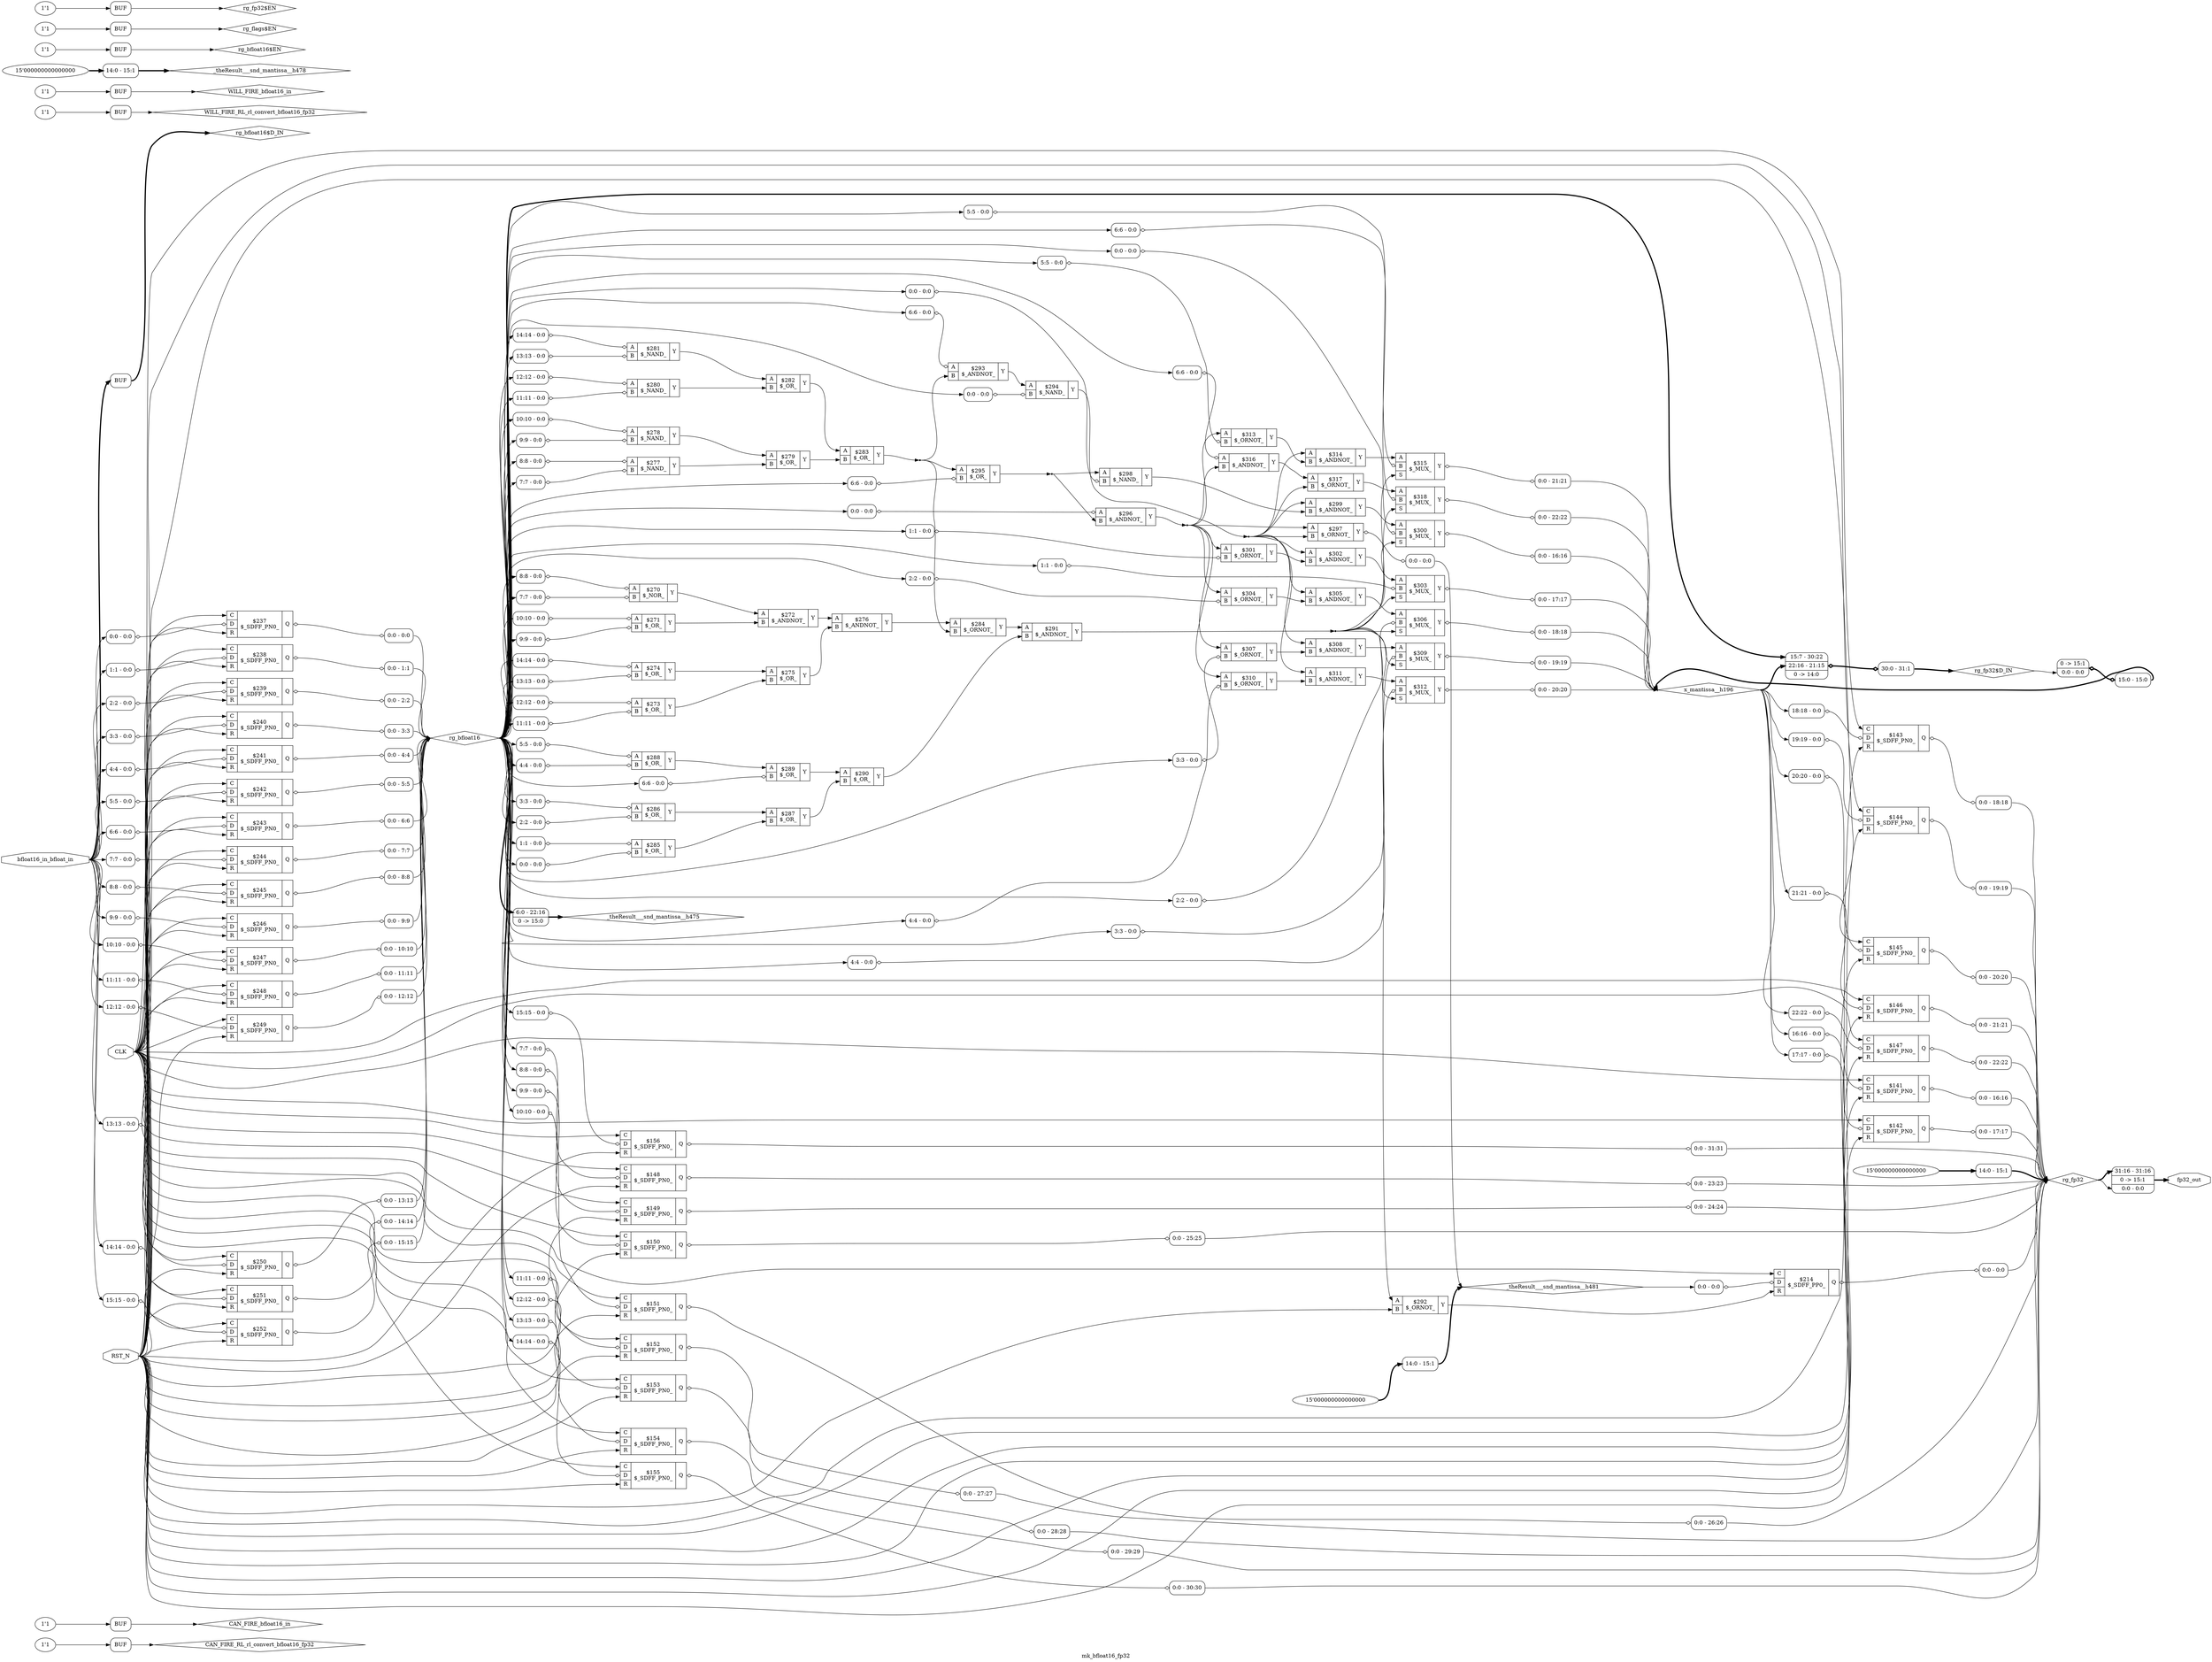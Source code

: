 digraph "mk_bfloat16_fp32" {
label="mk_bfloat16_fp32";
rankdir="LR";
remincross=true;
n42 [ shape=diamond, label="CAN_FIRE_RL_rl_convert_bfloat16_fp32", color="black", fontcolor="black" ];
n43 [ shape=diamond, label="CAN_FIRE_bfloat16_in", color="black", fontcolor="black" ];
n44 [ shape=octagon, label="CLK", color="black", fontcolor="black" ];
n45 [ shape=octagon, label="RST_N", color="black", fontcolor="black" ];
n46 [ shape=diamond, label="WILL_FIRE_RL_rl_convert_bfloat16_fp32", color="black", fontcolor="black" ];
n47 [ shape=diamond, label="WILL_FIRE_bfloat16_in", color="black", fontcolor="black" ];
n48 [ shape=diamond, label="_theResult___snd_mantissa__h475", color="black", fontcolor="black" ];
n49 [ shape=diamond, label="_theResult___snd_mantissa__h478", color="black", fontcolor="black" ];
n50 [ shape=diamond, label="_theResult___snd_mantissa__h481", color="black", fontcolor="black" ];
n51 [ shape=octagon, label="bfloat16_in_bfloat_in", color="black", fontcolor="black" ];
n52 [ shape=octagon, label="fp32_out", color="black", fontcolor="black" ];
n53 [ shape=diamond, label="rg_bfloat16", color="black", fontcolor="black" ];
n54 [ shape=diamond, label="rg_bfloat16$D_IN", color="black", fontcolor="black" ];
n55 [ shape=diamond, label="rg_bfloat16$EN", color="black", fontcolor="black" ];
n56 [ shape=diamond, label="rg_flags$EN", color="black", fontcolor="black" ];
n57 [ shape=diamond, label="rg_fp32", color="black", fontcolor="black" ];
n58 [ shape=diamond, label="rg_fp32$D_IN", color="black", fontcolor="black" ];
n59 [ shape=diamond, label="rg_fp32$EN", color="black", fontcolor="black" ];
n60 [ shape=diamond, label="x_mantissa__h196", color="black", fontcolor="black" ];
c64 [ shape=record, label="{{<p61> A|<p62> B}|$270\n$_NOR_|{<p63> Y}}",  ];
x0 [ shape=record, style=rounded, label="<s0> 8:8 - 0:0 ", color="black", fontcolor="black" ];
x0:e -> c64:p61:w [arrowhead=odiamond, arrowtail=odiamond, dir=both, color="black", fontcolor="black", label=""];
x1 [ shape=record, style=rounded, label="<s0> 7:7 - 0:0 ", color="black", fontcolor="black" ];
x1:e -> c64:p62:w [arrowhead=odiamond, arrowtail=odiamond, dir=both, color="black", fontcolor="black", label=""];
c65 [ shape=record, label="{{<p61> A|<p62> B}|$271\n$_OR_|{<p63> Y}}",  ];
x2 [ shape=record, style=rounded, label="<s0> 10:10 - 0:0 ", color="black", fontcolor="black" ];
x2:e -> c65:p61:w [arrowhead=odiamond, arrowtail=odiamond, dir=both, color="black", fontcolor="black", label=""];
x3 [ shape=record, style=rounded, label="<s0> 9:9 - 0:0 ", color="black", fontcolor="black" ];
x3:e -> c65:p62:w [arrowhead=odiamond, arrowtail=odiamond, dir=both, color="black", fontcolor="black", label=""];
c66 [ shape=record, label="{{<p61> A|<p62> B}|$272\n$_ANDNOT_|{<p63> Y}}",  ];
c67 [ shape=record, label="{{<p61> A|<p62> B}|$273\n$_OR_|{<p63> Y}}",  ];
x4 [ shape=record, style=rounded, label="<s0> 12:12 - 0:0 ", color="black", fontcolor="black" ];
x4:e -> c67:p61:w [arrowhead=odiamond, arrowtail=odiamond, dir=both, color="black", fontcolor="black", label=""];
x5 [ shape=record, style=rounded, label="<s0> 11:11 - 0:0 ", color="black", fontcolor="black" ];
x5:e -> c67:p62:w [arrowhead=odiamond, arrowtail=odiamond, dir=both, color="black", fontcolor="black", label=""];
c68 [ shape=record, label="{{<p61> A|<p62> B}|$274\n$_OR_|{<p63> Y}}",  ];
x6 [ shape=record, style=rounded, label="<s0> 14:14 - 0:0 ", color="black", fontcolor="black" ];
x6:e -> c68:p61:w [arrowhead=odiamond, arrowtail=odiamond, dir=both, color="black", fontcolor="black", label=""];
x7 [ shape=record, style=rounded, label="<s0> 13:13 - 0:0 ", color="black", fontcolor="black" ];
x7:e -> c68:p62:w [arrowhead=odiamond, arrowtail=odiamond, dir=both, color="black", fontcolor="black", label=""];
c69 [ shape=record, label="{{<p61> A|<p62> B}|$275\n$_OR_|{<p63> Y}}",  ];
c70 [ shape=record, label="{{<p61> A|<p62> B}|$276\n$_ANDNOT_|{<p63> Y}}",  ];
c71 [ shape=record, label="{{<p61> A|<p62> B}|$277\n$_NAND_|{<p63> Y}}",  ];
x8 [ shape=record, style=rounded, label="<s0> 8:8 - 0:0 ", color="black", fontcolor="black" ];
x8:e -> c71:p61:w [arrowhead=odiamond, arrowtail=odiamond, dir=both, color="black", fontcolor="black", label=""];
x9 [ shape=record, style=rounded, label="<s0> 7:7 - 0:0 ", color="black", fontcolor="black" ];
x9:e -> c71:p62:w [arrowhead=odiamond, arrowtail=odiamond, dir=both, color="black", fontcolor="black", label=""];
c72 [ shape=record, label="{{<p61> A|<p62> B}|$278\n$_NAND_|{<p63> Y}}",  ];
x10 [ shape=record, style=rounded, label="<s0> 10:10 - 0:0 ", color="black", fontcolor="black" ];
x10:e -> c72:p61:w [arrowhead=odiamond, arrowtail=odiamond, dir=both, color="black", fontcolor="black", label=""];
x11 [ shape=record, style=rounded, label="<s0> 9:9 - 0:0 ", color="black", fontcolor="black" ];
x11:e -> c72:p62:w [arrowhead=odiamond, arrowtail=odiamond, dir=both, color="black", fontcolor="black", label=""];
c73 [ shape=record, label="{{<p61> A|<p62> B}|$279\n$_OR_|{<p63> Y}}",  ];
c74 [ shape=record, label="{{<p61> A|<p62> B}|$280\n$_NAND_|{<p63> Y}}",  ];
x12 [ shape=record, style=rounded, label="<s0> 12:12 - 0:0 ", color="black", fontcolor="black" ];
x12:e -> c74:p61:w [arrowhead=odiamond, arrowtail=odiamond, dir=both, color="black", fontcolor="black", label=""];
x13 [ shape=record, style=rounded, label="<s0> 11:11 - 0:0 ", color="black", fontcolor="black" ];
x13:e -> c74:p62:w [arrowhead=odiamond, arrowtail=odiamond, dir=both, color="black", fontcolor="black", label=""];
c75 [ shape=record, label="{{<p61> A|<p62> B}|$281\n$_NAND_|{<p63> Y}}",  ];
x14 [ shape=record, style=rounded, label="<s0> 14:14 - 0:0 ", color="black", fontcolor="black" ];
x14:e -> c75:p61:w [arrowhead=odiamond, arrowtail=odiamond, dir=both, color="black", fontcolor="black", label=""];
x15 [ shape=record, style=rounded, label="<s0> 13:13 - 0:0 ", color="black", fontcolor="black" ];
x15:e -> c75:p62:w [arrowhead=odiamond, arrowtail=odiamond, dir=both, color="black", fontcolor="black", label=""];
c76 [ shape=record, label="{{<p61> A|<p62> B}|$282\n$_OR_|{<p63> Y}}",  ];
c77 [ shape=record, label="{{<p61> A|<p62> B}|$283\n$_OR_|{<p63> Y}}",  ];
c78 [ shape=record, label="{{<p61> A|<p62> B}|$284\n$_ORNOT_|{<p63> Y}}",  ];
c79 [ shape=record, label="{{<p61> A|<p62> B}|$285\n$_OR_|{<p63> Y}}",  ];
x16 [ shape=record, style=rounded, label="<s0> 1:1 - 0:0 ", color="black", fontcolor="black" ];
x16:e -> c79:p61:w [arrowhead=odiamond, arrowtail=odiamond, dir=both, color="black", fontcolor="black", label=""];
x17 [ shape=record, style=rounded, label="<s0> 0:0 - 0:0 ", color="black", fontcolor="black" ];
x17:e -> c79:p62:w [arrowhead=odiamond, arrowtail=odiamond, dir=both, color="black", fontcolor="black", label=""];
c80 [ shape=record, label="{{<p61> A|<p62> B}|$286\n$_OR_|{<p63> Y}}",  ];
x18 [ shape=record, style=rounded, label="<s0> 3:3 - 0:0 ", color="black", fontcolor="black" ];
x18:e -> c80:p61:w [arrowhead=odiamond, arrowtail=odiamond, dir=both, color="black", fontcolor="black", label=""];
x19 [ shape=record, style=rounded, label="<s0> 2:2 - 0:0 ", color="black", fontcolor="black" ];
x19:e -> c80:p62:w [arrowhead=odiamond, arrowtail=odiamond, dir=both, color="black", fontcolor="black", label=""];
c81 [ shape=record, label="{{<p61> A|<p62> B}|$287\n$_OR_|{<p63> Y}}",  ];
c82 [ shape=record, label="{{<p61> A|<p62> B}|$288\n$_OR_|{<p63> Y}}",  ];
x20 [ shape=record, style=rounded, label="<s0> 5:5 - 0:0 ", color="black", fontcolor="black" ];
x20:e -> c82:p61:w [arrowhead=odiamond, arrowtail=odiamond, dir=both, color="black", fontcolor="black", label=""];
x21 [ shape=record, style=rounded, label="<s0> 4:4 - 0:0 ", color="black", fontcolor="black" ];
x21:e -> c82:p62:w [arrowhead=odiamond, arrowtail=odiamond, dir=both, color="black", fontcolor="black", label=""];
c83 [ shape=record, label="{{<p61> A|<p62> B}|$289\n$_OR_|{<p63> Y}}",  ];
x22 [ shape=record, style=rounded, label="<s0> 6:6 - 0:0 ", color="black", fontcolor="black" ];
x22:e -> c83:p62:w [arrowhead=odiamond, arrowtail=odiamond, dir=both, color="black", fontcolor="black", label=""];
c84 [ shape=record, label="{{<p61> A|<p62> B}|$290\n$_OR_|{<p63> Y}}",  ];
c85 [ shape=record, label="{{<p61> A|<p62> B}|$291\n$_ANDNOT_|{<p63> Y}}",  ];
c86 [ shape=record, label="{{<p61> A|<p62> B}|$292\n$_ORNOT_|{<p63> Y}}",  ];
c87 [ shape=record, label="{{<p61> A|<p62> B}|$293\n$_ANDNOT_|{<p63> Y}}",  ];
x23 [ shape=record, style=rounded, label="<s0> 6:6 - 0:0 ", color="black", fontcolor="black" ];
x23:e -> c87:p61:w [arrowhead=odiamond, arrowtail=odiamond, dir=both, color="black", fontcolor="black", label=""];
c88 [ shape=record, label="{{<p61> A|<p62> B}|$294\n$_NAND_|{<p63> Y}}",  ];
x24 [ shape=record, style=rounded, label="<s0> 0:0 - 0:0 ", color="black", fontcolor="black" ];
x24:e -> c88:p62:w [arrowhead=odiamond, arrowtail=odiamond, dir=both, color="black", fontcolor="black", label=""];
c89 [ shape=record, label="{{<p61> A|<p62> B}|$295\n$_OR_|{<p63> Y}}",  ];
x25 [ shape=record, style=rounded, label="<s0> 6:6 - 0:0 ", color="black", fontcolor="black" ];
x25:e -> c89:p62:w [arrowhead=odiamond, arrowtail=odiamond, dir=both, color="black", fontcolor="black", label=""];
c90 [ shape=record, label="{{<p61> A|<p62> B}|$296\n$_ANDNOT_|{<p63> Y}}",  ];
x26 [ shape=record, style=rounded, label="<s0> 0:0 - 0:0 ", color="black", fontcolor="black" ];
x26:e -> c90:p61:w [arrowhead=odiamond, arrowtail=odiamond, dir=both, color="black", fontcolor="black", label=""];
c91 [ shape=record, label="{{<p61> A|<p62> B}|$297\n$_ORNOT_|{<p63> Y}}",  ];
x27 [ shape=record, style=rounded, label="<s0> 0:0 - 0:0 ", color="black", fontcolor="black" ];
c91:p63:e -> x27:w [arrowhead=odiamond, arrowtail=odiamond, dir=both, color="black", fontcolor="black", label=""];
c92 [ shape=record, label="{{<p61> A|<p62> B}|$298\n$_NAND_|{<p63> Y}}",  ];
x28 [ shape=record, style=rounded, label="<s0> 0:0 - 0:0 ", color="black", fontcolor="black" ];
x28:e -> c92:p62:w [arrowhead=odiamond, arrowtail=odiamond, dir=both, color="black", fontcolor="black", label=""];
c93 [ shape=record, label="{{<p61> A|<p62> B}|$299\n$_ANDNOT_|{<p63> Y}}",  ];
c95 [ shape=record, label="{{<p61> A|<p62> B|<p94> S}|$300\n$_MUX_|{<p63> Y}}",  ];
x29 [ shape=record, style=rounded, label="<s0> 0:0 - 0:0 ", color="black", fontcolor="black" ];
x29:e -> c95:p62:w [arrowhead=odiamond, arrowtail=odiamond, dir=both, color="black", fontcolor="black", label=""];
x30 [ shape=record, style=rounded, label="<s0> 0:0 - 16:16 ", color="black", fontcolor="black" ];
c95:p63:e -> x30:w [arrowhead=odiamond, arrowtail=odiamond, dir=both, color="black", fontcolor="black", label=""];
c96 [ shape=record, label="{{<p61> A|<p62> B}|$301\n$_ORNOT_|{<p63> Y}}",  ];
x31 [ shape=record, style=rounded, label="<s0> 1:1 - 0:0 ", color="black", fontcolor="black" ];
x31:e -> c96:p62:w [arrowhead=odiamond, arrowtail=odiamond, dir=both, color="black", fontcolor="black", label=""];
c97 [ shape=record, label="{{<p61> A|<p62> B}|$302\n$_ANDNOT_|{<p63> Y}}",  ];
c98 [ shape=record, label="{{<p61> A|<p62> B|<p94> S}|$303\n$_MUX_|{<p63> Y}}",  ];
x32 [ shape=record, style=rounded, label="<s0> 1:1 - 0:0 ", color="black", fontcolor="black" ];
x32:e -> c98:p62:w [arrowhead=odiamond, arrowtail=odiamond, dir=both, color="black", fontcolor="black", label=""];
x33 [ shape=record, style=rounded, label="<s0> 0:0 - 17:17 ", color="black", fontcolor="black" ];
c98:p63:e -> x33:w [arrowhead=odiamond, arrowtail=odiamond, dir=both, color="black", fontcolor="black", label=""];
c99 [ shape=record, label="{{<p61> A|<p62> B}|$304\n$_ORNOT_|{<p63> Y}}",  ];
x34 [ shape=record, style=rounded, label="<s0> 2:2 - 0:0 ", color="black", fontcolor="black" ];
x34:e -> c99:p62:w [arrowhead=odiamond, arrowtail=odiamond, dir=both, color="black", fontcolor="black", label=""];
c100 [ shape=record, label="{{<p61> A|<p62> B}|$305\n$_ANDNOT_|{<p63> Y}}",  ];
c101 [ shape=record, label="{{<p61> A|<p62> B|<p94> S}|$306\n$_MUX_|{<p63> Y}}",  ];
x35 [ shape=record, style=rounded, label="<s0> 2:2 - 0:0 ", color="black", fontcolor="black" ];
x35:e -> c101:p62:w [arrowhead=odiamond, arrowtail=odiamond, dir=both, color="black", fontcolor="black", label=""];
x36 [ shape=record, style=rounded, label="<s0> 0:0 - 18:18 ", color="black", fontcolor="black" ];
c101:p63:e -> x36:w [arrowhead=odiamond, arrowtail=odiamond, dir=both, color="black", fontcolor="black", label=""];
c102 [ shape=record, label="{{<p61> A|<p62> B}|$307\n$_ORNOT_|{<p63> Y}}",  ];
x37 [ shape=record, style=rounded, label="<s0> 3:3 - 0:0 ", color="black", fontcolor="black" ];
x37:e -> c102:p62:w [arrowhead=odiamond, arrowtail=odiamond, dir=both, color="black", fontcolor="black", label=""];
c103 [ shape=record, label="{{<p61> A|<p62> B}|$308\n$_ANDNOT_|{<p63> Y}}",  ];
c104 [ shape=record, label="{{<p61> A|<p62> B|<p94> S}|$309\n$_MUX_|{<p63> Y}}",  ];
x38 [ shape=record, style=rounded, label="<s0> 3:3 - 0:0 ", color="black", fontcolor="black" ];
x38:e -> c104:p62:w [arrowhead=odiamond, arrowtail=odiamond, dir=both, color="black", fontcolor="black", label=""];
x39 [ shape=record, style=rounded, label="<s0> 0:0 - 19:19 ", color="black", fontcolor="black" ];
c104:p63:e -> x39:w [arrowhead=odiamond, arrowtail=odiamond, dir=both, color="black", fontcolor="black", label=""];
c105 [ shape=record, label="{{<p61> A|<p62> B}|$310\n$_ORNOT_|{<p63> Y}}",  ];
x40 [ shape=record, style=rounded, label="<s0> 4:4 - 0:0 ", color="black", fontcolor="black" ];
x40:e -> c105:p62:w [arrowhead=odiamond, arrowtail=odiamond, dir=both, color="black", fontcolor="black", label=""];
c106 [ shape=record, label="{{<p61> A|<p62> B}|$311\n$_ANDNOT_|{<p63> Y}}",  ];
c107 [ shape=record, label="{{<p61> A|<p62> B|<p94> S}|$312\n$_MUX_|{<p63> Y}}",  ];
x41 [ shape=record, style=rounded, label="<s0> 4:4 - 0:0 ", color="black", fontcolor="black" ];
x41:e -> c107:p62:w [arrowhead=odiamond, arrowtail=odiamond, dir=both, color="black", fontcolor="black", label=""];
x42 [ shape=record, style=rounded, label="<s0> 0:0 - 20:20 ", color="black", fontcolor="black" ];
c107:p63:e -> x42:w [arrowhead=odiamond, arrowtail=odiamond, dir=both, color="black", fontcolor="black", label=""];
c108 [ shape=record, label="{{<p61> A|<p62> B}|$313\n$_ORNOT_|{<p63> Y}}",  ];
x43 [ shape=record, style=rounded, label="<s0> 5:5 - 0:0 ", color="black", fontcolor="black" ];
x43:e -> c108:p62:w [arrowhead=odiamond, arrowtail=odiamond, dir=both, color="black", fontcolor="black", label=""];
c109 [ shape=record, label="{{<p61> A|<p62> B}|$314\n$_ANDNOT_|{<p63> Y}}",  ];
c110 [ shape=record, label="{{<p61> A|<p62> B|<p94> S}|$315\n$_MUX_|{<p63> Y}}",  ];
x44 [ shape=record, style=rounded, label="<s0> 5:5 - 0:0 ", color="black", fontcolor="black" ];
x44:e -> c110:p62:w [arrowhead=odiamond, arrowtail=odiamond, dir=both, color="black", fontcolor="black", label=""];
x45 [ shape=record, style=rounded, label="<s0> 0:0 - 21:21 ", color="black", fontcolor="black" ];
c110:p63:e -> x45:w [arrowhead=odiamond, arrowtail=odiamond, dir=both, color="black", fontcolor="black", label=""];
c111 [ shape=record, label="{{<p61> A|<p62> B}|$316\n$_ANDNOT_|{<p63> Y}}",  ];
x46 [ shape=record, style=rounded, label="<s0> 6:6 - 0:0 ", color="black", fontcolor="black" ];
x46:e -> c111:p61:w [arrowhead=odiamond, arrowtail=odiamond, dir=both, color="black", fontcolor="black", label=""];
c112 [ shape=record, label="{{<p61> A|<p62> B}|$317\n$_ORNOT_|{<p63> Y}}",  ];
c113 [ shape=record, label="{{<p61> A|<p62> B|<p94> S}|$318\n$_MUX_|{<p63> Y}}",  ];
x47 [ shape=record, style=rounded, label="<s0> 6:6 - 0:0 ", color="black", fontcolor="black" ];
x47:e -> c113:p62:w [arrowhead=odiamond, arrowtail=odiamond, dir=both, color="black", fontcolor="black", label=""];
x48 [ shape=record, style=rounded, label="<s0> 0:0 - 22:22 ", color="black", fontcolor="black" ];
c113:p63:e -> x48:w [arrowhead=odiamond, arrowtail=odiamond, dir=both, color="black", fontcolor="black", label=""];
c118 [ shape=record, label="{{<p114> C|<p115> D|<p116> R}|$141\n$_SDFF_PN0_|{<p117> Q}}",  ];
x49 [ shape=record, style=rounded, label="<s0> 16:16 - 0:0 ", color="black", fontcolor="black" ];
x49:e -> c118:p115:w [arrowhead=odiamond, arrowtail=odiamond, dir=both, color="black", fontcolor="black", label=""];
x50 [ shape=record, style=rounded, label="<s0> 0:0 - 16:16 ", color="black", fontcolor="black" ];
c118:p117:e -> x50:w [arrowhead=odiamond, arrowtail=odiamond, dir=both, color="black", fontcolor="black", label=""];
c119 [ shape=record, label="{{<p114> C|<p115> D|<p116> R}|$142\n$_SDFF_PN0_|{<p117> Q}}",  ];
x51 [ shape=record, style=rounded, label="<s0> 17:17 - 0:0 ", color="black", fontcolor="black" ];
x51:e -> c119:p115:w [arrowhead=odiamond, arrowtail=odiamond, dir=both, color="black", fontcolor="black", label=""];
x52 [ shape=record, style=rounded, label="<s0> 0:0 - 17:17 ", color="black", fontcolor="black" ];
c119:p117:e -> x52:w [arrowhead=odiamond, arrowtail=odiamond, dir=both, color="black", fontcolor="black", label=""];
c120 [ shape=record, label="{{<p114> C|<p115> D|<p116> R}|$143\n$_SDFF_PN0_|{<p117> Q}}",  ];
x53 [ shape=record, style=rounded, label="<s0> 18:18 - 0:0 ", color="black", fontcolor="black" ];
x53:e -> c120:p115:w [arrowhead=odiamond, arrowtail=odiamond, dir=both, color="black", fontcolor="black", label=""];
x54 [ shape=record, style=rounded, label="<s0> 0:0 - 18:18 ", color="black", fontcolor="black" ];
c120:p117:e -> x54:w [arrowhead=odiamond, arrowtail=odiamond, dir=both, color="black", fontcolor="black", label=""];
c121 [ shape=record, label="{{<p114> C|<p115> D|<p116> R}|$144\n$_SDFF_PN0_|{<p117> Q}}",  ];
x55 [ shape=record, style=rounded, label="<s0> 19:19 - 0:0 ", color="black", fontcolor="black" ];
x55:e -> c121:p115:w [arrowhead=odiamond, arrowtail=odiamond, dir=both, color="black", fontcolor="black", label=""];
x56 [ shape=record, style=rounded, label="<s0> 0:0 - 19:19 ", color="black", fontcolor="black" ];
c121:p117:e -> x56:w [arrowhead=odiamond, arrowtail=odiamond, dir=both, color="black", fontcolor="black", label=""];
c122 [ shape=record, label="{{<p114> C|<p115> D|<p116> R}|$145\n$_SDFF_PN0_|{<p117> Q}}",  ];
x57 [ shape=record, style=rounded, label="<s0> 20:20 - 0:0 ", color="black", fontcolor="black" ];
x57:e -> c122:p115:w [arrowhead=odiamond, arrowtail=odiamond, dir=both, color="black", fontcolor="black", label=""];
x58 [ shape=record, style=rounded, label="<s0> 0:0 - 20:20 ", color="black", fontcolor="black" ];
c122:p117:e -> x58:w [arrowhead=odiamond, arrowtail=odiamond, dir=both, color="black", fontcolor="black", label=""];
c123 [ shape=record, label="{{<p114> C|<p115> D|<p116> R}|$146\n$_SDFF_PN0_|{<p117> Q}}",  ];
x59 [ shape=record, style=rounded, label="<s0> 21:21 - 0:0 ", color="black", fontcolor="black" ];
x59:e -> c123:p115:w [arrowhead=odiamond, arrowtail=odiamond, dir=both, color="black", fontcolor="black", label=""];
x60 [ shape=record, style=rounded, label="<s0> 0:0 - 21:21 ", color="black", fontcolor="black" ];
c123:p117:e -> x60:w [arrowhead=odiamond, arrowtail=odiamond, dir=both, color="black", fontcolor="black", label=""];
c124 [ shape=record, label="{{<p114> C|<p115> D|<p116> R}|$147\n$_SDFF_PN0_|{<p117> Q}}",  ];
x61 [ shape=record, style=rounded, label="<s0> 22:22 - 0:0 ", color="black", fontcolor="black" ];
x61:e -> c124:p115:w [arrowhead=odiamond, arrowtail=odiamond, dir=both, color="black", fontcolor="black", label=""];
x62 [ shape=record, style=rounded, label="<s0> 0:0 - 22:22 ", color="black", fontcolor="black" ];
c124:p117:e -> x62:w [arrowhead=odiamond, arrowtail=odiamond, dir=both, color="black", fontcolor="black", label=""];
c125 [ shape=record, label="{{<p114> C|<p115> D|<p116> R}|$148\n$_SDFF_PN0_|{<p117> Q}}",  ];
x63 [ shape=record, style=rounded, label="<s0> 7:7 - 0:0 ", color="black", fontcolor="black" ];
x63:e -> c125:p115:w [arrowhead=odiamond, arrowtail=odiamond, dir=both, color="black", fontcolor="black", label=""];
x64 [ shape=record, style=rounded, label="<s0> 0:0 - 23:23 ", color="black", fontcolor="black" ];
c125:p117:e -> x64:w [arrowhead=odiamond, arrowtail=odiamond, dir=both, color="black", fontcolor="black", label=""];
c126 [ shape=record, label="{{<p114> C|<p115> D|<p116> R}|$149\n$_SDFF_PN0_|{<p117> Q}}",  ];
x65 [ shape=record, style=rounded, label="<s0> 8:8 - 0:0 ", color="black", fontcolor="black" ];
x65:e -> c126:p115:w [arrowhead=odiamond, arrowtail=odiamond, dir=both, color="black", fontcolor="black", label=""];
x66 [ shape=record, style=rounded, label="<s0> 0:0 - 24:24 ", color="black", fontcolor="black" ];
c126:p117:e -> x66:w [arrowhead=odiamond, arrowtail=odiamond, dir=both, color="black", fontcolor="black", label=""];
c127 [ shape=record, label="{{<p114> C|<p115> D|<p116> R}|$150\n$_SDFF_PN0_|{<p117> Q}}",  ];
x67 [ shape=record, style=rounded, label="<s0> 9:9 - 0:0 ", color="black", fontcolor="black" ];
x67:e -> c127:p115:w [arrowhead=odiamond, arrowtail=odiamond, dir=both, color="black", fontcolor="black", label=""];
x68 [ shape=record, style=rounded, label="<s0> 0:0 - 25:25 ", color="black", fontcolor="black" ];
c127:p117:e -> x68:w [arrowhead=odiamond, arrowtail=odiamond, dir=both, color="black", fontcolor="black", label=""];
c128 [ shape=record, label="{{<p114> C|<p115> D|<p116> R}|$151\n$_SDFF_PN0_|{<p117> Q}}",  ];
x69 [ shape=record, style=rounded, label="<s0> 10:10 - 0:0 ", color="black", fontcolor="black" ];
x69:e -> c128:p115:w [arrowhead=odiamond, arrowtail=odiamond, dir=both, color="black", fontcolor="black", label=""];
x70 [ shape=record, style=rounded, label="<s0> 0:0 - 26:26 ", color="black", fontcolor="black" ];
c128:p117:e -> x70:w [arrowhead=odiamond, arrowtail=odiamond, dir=both, color="black", fontcolor="black", label=""];
c129 [ shape=record, label="{{<p114> C|<p115> D|<p116> R}|$152\n$_SDFF_PN0_|{<p117> Q}}",  ];
x71 [ shape=record, style=rounded, label="<s0> 11:11 - 0:0 ", color="black", fontcolor="black" ];
x71:e -> c129:p115:w [arrowhead=odiamond, arrowtail=odiamond, dir=both, color="black", fontcolor="black", label=""];
x72 [ shape=record, style=rounded, label="<s0> 0:0 - 27:27 ", color="black", fontcolor="black" ];
c129:p117:e -> x72:w [arrowhead=odiamond, arrowtail=odiamond, dir=both, color="black", fontcolor="black", label=""];
c130 [ shape=record, label="{{<p114> C|<p115> D|<p116> R}|$153\n$_SDFF_PN0_|{<p117> Q}}",  ];
x73 [ shape=record, style=rounded, label="<s0> 12:12 - 0:0 ", color="black", fontcolor="black" ];
x73:e -> c130:p115:w [arrowhead=odiamond, arrowtail=odiamond, dir=both, color="black", fontcolor="black", label=""];
x74 [ shape=record, style=rounded, label="<s0> 0:0 - 28:28 ", color="black", fontcolor="black" ];
c130:p117:e -> x74:w [arrowhead=odiamond, arrowtail=odiamond, dir=both, color="black", fontcolor="black", label=""];
c131 [ shape=record, label="{{<p114> C|<p115> D|<p116> R}|$154\n$_SDFF_PN0_|{<p117> Q}}",  ];
x75 [ shape=record, style=rounded, label="<s0> 13:13 - 0:0 ", color="black", fontcolor="black" ];
x75:e -> c131:p115:w [arrowhead=odiamond, arrowtail=odiamond, dir=both, color="black", fontcolor="black", label=""];
x76 [ shape=record, style=rounded, label="<s0> 0:0 - 29:29 ", color="black", fontcolor="black" ];
c131:p117:e -> x76:w [arrowhead=odiamond, arrowtail=odiamond, dir=both, color="black", fontcolor="black", label=""];
c132 [ shape=record, label="{{<p114> C|<p115> D|<p116> R}|$155\n$_SDFF_PN0_|{<p117> Q}}",  ];
x77 [ shape=record, style=rounded, label="<s0> 14:14 - 0:0 ", color="black", fontcolor="black" ];
x77:e -> c132:p115:w [arrowhead=odiamond, arrowtail=odiamond, dir=both, color="black", fontcolor="black", label=""];
x78 [ shape=record, style=rounded, label="<s0> 0:0 - 30:30 ", color="black", fontcolor="black" ];
c132:p117:e -> x78:w [arrowhead=odiamond, arrowtail=odiamond, dir=both, color="black", fontcolor="black", label=""];
c133 [ shape=record, label="{{<p114> C|<p115> D|<p116> R}|$156\n$_SDFF_PN0_|{<p117> Q}}",  ];
x79 [ shape=record, style=rounded, label="<s0> 15:15 - 0:0 ", color="black", fontcolor="black" ];
x79:e -> c133:p115:w [arrowhead=odiamond, arrowtail=odiamond, dir=both, color="black", fontcolor="black", label=""];
x80 [ shape=record, style=rounded, label="<s0> 0:0 - 31:31 ", color="black", fontcolor="black" ];
c133:p117:e -> x80:w [arrowhead=odiamond, arrowtail=odiamond, dir=both, color="black", fontcolor="black", label=""];
c134 [ shape=record, label="{{<p114> C|<p115> D|<p116> R}|$214\n$_SDFF_PP0_|{<p117> Q}}",  ];
x81 [ shape=record, style=rounded, label="<s0> 0:0 - 0:0 ", color="black", fontcolor="black" ];
x81:e -> c134:p115:w [arrowhead=odiamond, arrowtail=odiamond, dir=both, color="black", fontcolor="black", label=""];
x82 [ shape=record, style=rounded, label="<s0> 0:0 - 0:0 ", color="black", fontcolor="black" ];
c134:p117:e -> x82:w [arrowhead=odiamond, arrowtail=odiamond, dir=both, color="black", fontcolor="black", label=""];
c135 [ shape=record, label="{{<p114> C|<p115> D|<p116> R}|$237\n$_SDFF_PN0_|{<p117> Q}}",  ];
x83 [ shape=record, style=rounded, label="<s0> 0:0 - 0:0 ", color="black", fontcolor="black" ];
x83:e -> c135:p115:w [arrowhead=odiamond, arrowtail=odiamond, dir=both, color="black", fontcolor="black", label=""];
x84 [ shape=record, style=rounded, label="<s0> 0:0 - 0:0 ", color="black", fontcolor="black" ];
c135:p117:e -> x84:w [arrowhead=odiamond, arrowtail=odiamond, dir=both, color="black", fontcolor="black", label=""];
c136 [ shape=record, label="{{<p114> C|<p115> D|<p116> R}|$238\n$_SDFF_PN0_|{<p117> Q}}",  ];
x85 [ shape=record, style=rounded, label="<s0> 1:1 - 0:0 ", color="black", fontcolor="black" ];
x85:e -> c136:p115:w [arrowhead=odiamond, arrowtail=odiamond, dir=both, color="black", fontcolor="black", label=""];
x86 [ shape=record, style=rounded, label="<s0> 0:0 - 1:1 ", color="black", fontcolor="black" ];
c136:p117:e -> x86:w [arrowhead=odiamond, arrowtail=odiamond, dir=both, color="black", fontcolor="black", label=""];
c137 [ shape=record, label="{{<p114> C|<p115> D|<p116> R}|$239\n$_SDFF_PN0_|{<p117> Q}}",  ];
x87 [ shape=record, style=rounded, label="<s0> 2:2 - 0:0 ", color="black", fontcolor="black" ];
x87:e -> c137:p115:w [arrowhead=odiamond, arrowtail=odiamond, dir=both, color="black", fontcolor="black", label=""];
x88 [ shape=record, style=rounded, label="<s0> 0:0 - 2:2 ", color="black", fontcolor="black" ];
c137:p117:e -> x88:w [arrowhead=odiamond, arrowtail=odiamond, dir=both, color="black", fontcolor="black", label=""];
c138 [ shape=record, label="{{<p114> C|<p115> D|<p116> R}|$240\n$_SDFF_PN0_|{<p117> Q}}",  ];
x89 [ shape=record, style=rounded, label="<s0> 3:3 - 0:0 ", color="black", fontcolor="black" ];
x89:e -> c138:p115:w [arrowhead=odiamond, arrowtail=odiamond, dir=both, color="black", fontcolor="black", label=""];
x90 [ shape=record, style=rounded, label="<s0> 0:0 - 3:3 ", color="black", fontcolor="black" ];
c138:p117:e -> x90:w [arrowhead=odiamond, arrowtail=odiamond, dir=both, color="black", fontcolor="black", label=""];
c139 [ shape=record, label="{{<p114> C|<p115> D|<p116> R}|$241\n$_SDFF_PN0_|{<p117> Q}}",  ];
x91 [ shape=record, style=rounded, label="<s0> 4:4 - 0:0 ", color="black", fontcolor="black" ];
x91:e -> c139:p115:w [arrowhead=odiamond, arrowtail=odiamond, dir=both, color="black", fontcolor="black", label=""];
x92 [ shape=record, style=rounded, label="<s0> 0:0 - 4:4 ", color="black", fontcolor="black" ];
c139:p117:e -> x92:w [arrowhead=odiamond, arrowtail=odiamond, dir=both, color="black", fontcolor="black", label=""];
c140 [ shape=record, label="{{<p114> C|<p115> D|<p116> R}|$242\n$_SDFF_PN0_|{<p117> Q}}",  ];
x93 [ shape=record, style=rounded, label="<s0> 5:5 - 0:0 ", color="black", fontcolor="black" ];
x93:e -> c140:p115:w [arrowhead=odiamond, arrowtail=odiamond, dir=both, color="black", fontcolor="black", label=""];
x94 [ shape=record, style=rounded, label="<s0> 0:0 - 5:5 ", color="black", fontcolor="black" ];
c140:p117:e -> x94:w [arrowhead=odiamond, arrowtail=odiamond, dir=both, color="black", fontcolor="black", label=""];
c141 [ shape=record, label="{{<p114> C|<p115> D|<p116> R}|$243\n$_SDFF_PN0_|{<p117> Q}}",  ];
x95 [ shape=record, style=rounded, label="<s0> 6:6 - 0:0 ", color="black", fontcolor="black" ];
x95:e -> c141:p115:w [arrowhead=odiamond, arrowtail=odiamond, dir=both, color="black", fontcolor="black", label=""];
x96 [ shape=record, style=rounded, label="<s0> 0:0 - 6:6 ", color="black", fontcolor="black" ];
c141:p117:e -> x96:w [arrowhead=odiamond, arrowtail=odiamond, dir=both, color="black", fontcolor="black", label=""];
c142 [ shape=record, label="{{<p114> C|<p115> D|<p116> R}|$244\n$_SDFF_PN0_|{<p117> Q}}",  ];
x97 [ shape=record, style=rounded, label="<s0> 7:7 - 0:0 ", color="black", fontcolor="black" ];
x97:e -> c142:p115:w [arrowhead=odiamond, arrowtail=odiamond, dir=both, color="black", fontcolor="black", label=""];
x98 [ shape=record, style=rounded, label="<s0> 0:0 - 7:7 ", color="black", fontcolor="black" ];
c142:p117:e -> x98:w [arrowhead=odiamond, arrowtail=odiamond, dir=both, color="black", fontcolor="black", label=""];
c143 [ shape=record, label="{{<p114> C|<p115> D|<p116> R}|$245\n$_SDFF_PN0_|{<p117> Q}}",  ];
x99 [ shape=record, style=rounded, label="<s0> 8:8 - 0:0 ", color="black", fontcolor="black" ];
x99:e -> c143:p115:w [arrowhead=odiamond, arrowtail=odiamond, dir=both, color="black", fontcolor="black", label=""];
x100 [ shape=record, style=rounded, label="<s0> 0:0 - 8:8 ", color="black", fontcolor="black" ];
c143:p117:e -> x100:w [arrowhead=odiamond, arrowtail=odiamond, dir=both, color="black", fontcolor="black", label=""];
c144 [ shape=record, label="{{<p114> C|<p115> D|<p116> R}|$246\n$_SDFF_PN0_|{<p117> Q}}",  ];
x101 [ shape=record, style=rounded, label="<s0> 9:9 - 0:0 ", color="black", fontcolor="black" ];
x101:e -> c144:p115:w [arrowhead=odiamond, arrowtail=odiamond, dir=both, color="black", fontcolor="black", label=""];
x102 [ shape=record, style=rounded, label="<s0> 0:0 - 9:9 ", color="black", fontcolor="black" ];
c144:p117:e -> x102:w [arrowhead=odiamond, arrowtail=odiamond, dir=both, color="black", fontcolor="black", label=""];
c145 [ shape=record, label="{{<p114> C|<p115> D|<p116> R}|$247\n$_SDFF_PN0_|{<p117> Q}}",  ];
x103 [ shape=record, style=rounded, label="<s0> 10:10 - 0:0 ", color="black", fontcolor="black" ];
x103:e -> c145:p115:w [arrowhead=odiamond, arrowtail=odiamond, dir=both, color="black", fontcolor="black", label=""];
x104 [ shape=record, style=rounded, label="<s0> 0:0 - 10:10 ", color="black", fontcolor="black" ];
c145:p117:e -> x104:w [arrowhead=odiamond, arrowtail=odiamond, dir=both, color="black", fontcolor="black", label=""];
c146 [ shape=record, label="{{<p114> C|<p115> D|<p116> R}|$248\n$_SDFF_PN0_|{<p117> Q}}",  ];
x105 [ shape=record, style=rounded, label="<s0> 11:11 - 0:0 ", color="black", fontcolor="black" ];
x105:e -> c146:p115:w [arrowhead=odiamond, arrowtail=odiamond, dir=both, color="black", fontcolor="black", label=""];
x106 [ shape=record, style=rounded, label="<s0> 0:0 - 11:11 ", color="black", fontcolor="black" ];
c146:p117:e -> x106:w [arrowhead=odiamond, arrowtail=odiamond, dir=both, color="black", fontcolor="black", label=""];
c147 [ shape=record, label="{{<p114> C|<p115> D|<p116> R}|$249\n$_SDFF_PN0_|{<p117> Q}}",  ];
x107 [ shape=record, style=rounded, label="<s0> 12:12 - 0:0 ", color="black", fontcolor="black" ];
x107:e -> c147:p115:w [arrowhead=odiamond, arrowtail=odiamond, dir=both, color="black", fontcolor="black", label=""];
x108 [ shape=record, style=rounded, label="<s0> 0:0 - 12:12 ", color="black", fontcolor="black" ];
c147:p117:e -> x108:w [arrowhead=odiamond, arrowtail=odiamond, dir=both, color="black", fontcolor="black", label=""];
c148 [ shape=record, label="{{<p114> C|<p115> D|<p116> R}|$250\n$_SDFF_PN0_|{<p117> Q}}",  ];
x109 [ shape=record, style=rounded, label="<s0> 13:13 - 0:0 ", color="black", fontcolor="black" ];
x109:e -> c148:p115:w [arrowhead=odiamond, arrowtail=odiamond, dir=both, color="black", fontcolor="black", label=""];
x110 [ shape=record, style=rounded, label="<s0> 0:0 - 13:13 ", color="black", fontcolor="black" ];
c148:p117:e -> x110:w [arrowhead=odiamond, arrowtail=odiamond, dir=both, color="black", fontcolor="black", label=""];
c149 [ shape=record, label="{{<p114> C|<p115> D|<p116> R}|$251\n$_SDFF_PN0_|{<p117> Q}}",  ];
x111 [ shape=record, style=rounded, label="<s0> 14:14 - 0:0 ", color="black", fontcolor="black" ];
x111:e -> c149:p115:w [arrowhead=odiamond, arrowtail=odiamond, dir=both, color="black", fontcolor="black", label=""];
x112 [ shape=record, style=rounded, label="<s0> 0:0 - 14:14 ", color="black", fontcolor="black" ];
c149:p117:e -> x112:w [arrowhead=odiamond, arrowtail=odiamond, dir=both, color="black", fontcolor="black", label=""];
c150 [ shape=record, label="{{<p114> C|<p115> D|<p116> R}|$252\n$_SDFF_PN0_|{<p117> Q}}",  ];
x113 [ shape=record, style=rounded, label="<s0> 15:15 - 0:0 ", color="black", fontcolor="black" ];
x113:e -> c150:p115:w [arrowhead=odiamond, arrowtail=odiamond, dir=both, color="black", fontcolor="black", label=""];
x114 [ shape=record, style=rounded, label="<s0> 0:0 - 15:15 ", color="black", fontcolor="black" ];
c150:p117:e -> x114:w [arrowhead=odiamond, arrowtail=odiamond, dir=both, color="black", fontcolor="black", label=""];
v115 [ label="1'1" ];
x116 [shape=box, style=rounded, label="BUF", ];
v117 [ label="1'1" ];
x118 [shape=box, style=rounded, label="BUF", ];
v119 [ label="1'1" ];
x120 [shape=box, style=rounded, label="BUF", ];
v121 [ label="1'1" ];
x122 [shape=box, style=rounded, label="BUF", ];
x123 [ shape=record, style=rounded, label="<s1> 6:0 - 22:16 |0 -&gt; 15:0 ", color="black", fontcolor="black" ];
v124 [ label="15'000000000000000" ];
x125 [ shape=record, style=rounded, label="<s0> 14:0 - 15:1 ", color="black", fontcolor="black" ];
v126 [ label="15'000000000000000" ];
x127 [ shape=record, style=rounded, label="<s0> 14:0 - 15:1 ", color="black", fontcolor="black" ];
x128 [ shape=record, style=rounded, label="<s2> 31:16 - 31:16 |0 -&gt; 15:1 |<s0> 0:0 - 0:0 ", color="black", fontcolor="black" ];
x129 [shape=box, style=rounded, label="BUF", ];
v130 [ label="1'1" ];
x131 [shape=box, style=rounded, label="BUF", ];
v132 [ label="1'1" ];
x133 [shape=box, style=rounded, label="BUF", ];
v134 [ label="15'000000000000000" ];
x135 [ shape=record, style=rounded, label="<s0> 14:0 - 15:1 ", color="black", fontcolor="black" ];
x136 [ shape=record, style=rounded, label="<s2> 15:7 - 30:22 |<s1> 22:16 - 21:15 |0 -&gt; 14:0 ", color="black", fontcolor="black" ];
x137 [ shape=record, style=rounded, label="<s0> 30:0 - 31:1 ", color="black", fontcolor="black" ];
x136:e -> x137:w [arrowhead=odiamond, arrowtail=odiamond, dir=both, color="black", fontcolor="black", style="setlinewidth(3)", label=""];
v138 [ label="1'1" ];
x139 [shape=box, style=rounded, label="BUF", ];
x140 [ shape=record, style=rounded, label="0 -&gt; 15:1 |<s0> 0:0 - 0:0 ", color="black", fontcolor="black" ];
x141 [ shape=record, style=rounded, label="<s0> 15:0 - 15:0 ", color="black", fontcolor="black" ];
x140:e -> x141:w [arrowhead=odiamond, arrowtail=odiamond, dir=both, color="black", fontcolor="black", style="setlinewidth(3)", label=""];
c86:p63:e -> c134:p116:w [color="black", fontcolor="black", label=""];
c72:p63:e -> c73:p61:w [color="black", fontcolor="black", label=""];
c73:p63:e -> c77:p62:w [color="black", fontcolor="black", label=""];
c74:p63:e -> c76:p62:w [color="black", fontcolor="black", label=""];
c75:p63:e -> c76:p61:w [color="black", fontcolor="black", label=""];
c76:p63:e -> c77:p61:w [color="black", fontcolor="black", label=""];
n15 [ shape=point ];
c77:p63:e -> n15:w [color="black", fontcolor="black", label=""];
n15:e -> c78:p62:w [color="black", fontcolor="black", label=""];
n15:e -> c87:p62:w [color="black", fontcolor="black", label=""];
n15:e -> c89:p61:w [color="black", fontcolor="black", label=""];
c78:p63:e -> c85:p61:w [color="black", fontcolor="black", label=""];
c79:p63:e -> c81:p62:w [color="black", fontcolor="black", label=""];
c80:p63:e -> c81:p61:w [color="black", fontcolor="black", label=""];
c81:p63:e -> c84:p62:w [color="black", fontcolor="black", label=""];
c64:p63:e -> c66:p61:w [color="black", fontcolor="black", label=""];
c82:p63:e -> c83:p61:w [color="black", fontcolor="black", label=""];
c83:p63:e -> c84:p61:w [color="black", fontcolor="black", label=""];
c84:p63:e -> c85:p62:w [color="black", fontcolor="black", label=""];
n23 [ shape=point ];
c85:p63:e -> n23:w [color="black", fontcolor="black", label=""];
n23:e -> c101:p94:w [color="black", fontcolor="black", label=""];
n23:e -> c104:p94:w [color="black", fontcolor="black", label=""];
n23:e -> c107:p94:w [color="black", fontcolor="black", label=""];
n23:e -> c110:p94:w [color="black", fontcolor="black", label=""];
n23:e -> c113:p94:w [color="black", fontcolor="black", label=""];
n23:e -> c86:p61:w [color="black", fontcolor="black", label=""];
n23:e -> c95:p94:w [color="black", fontcolor="black", label=""];
n23:e -> c98:p94:w [color="black", fontcolor="black", label=""];
c87:p63:e -> c88:p61:w [color="black", fontcolor="black", label=""];
n25 [ shape=point ];
c88:p63:e -> n25:w [color="black", fontcolor="black", label=""];
n25:e -> c100:p61:w [color="black", fontcolor="black", label=""];
n25:e -> c103:p61:w [color="black", fontcolor="black", label=""];
n25:e -> c106:p61:w [color="black", fontcolor="black", label=""];
n25:e -> c109:p61:w [color="black", fontcolor="black", label=""];
n25:e -> c112:p62:w [color="black", fontcolor="black", label=""];
n25:e -> c91:p62:w [color="black", fontcolor="black", label=""];
n25:e -> c93:p61:w [color="black", fontcolor="black", label=""];
n25:e -> c97:p61:w [color="black", fontcolor="black", label=""];
n26 [ shape=point ];
c89:p63:e -> n26:w [color="black", fontcolor="black", label=""];
n26:e -> c90:p62:w [color="black", fontcolor="black", label=""];
n26:e -> c92:p61:w [color="black", fontcolor="black", label=""];
n27 [ shape=point ];
c90:p63:e -> n27:w [color="black", fontcolor="black", label=""];
n27:e -> c102:p61:w [color="black", fontcolor="black", label=""];
n27:e -> c105:p61:w [color="black", fontcolor="black", label=""];
n27:e -> c108:p61:w [color="black", fontcolor="black", label=""];
n27:e -> c111:p62:w [color="black", fontcolor="black", label=""];
n27:e -> c91:p61:w [color="black", fontcolor="black", label=""];
n27:e -> c96:p61:w [color="black", fontcolor="black", label=""];
n27:e -> c99:p61:w [color="black", fontcolor="black", label=""];
c92:p63:e -> c93:p62:w [color="black", fontcolor="black", label=""];
c93:p63:e -> c95:p61:w [color="black", fontcolor="black", label=""];
c65:p63:e -> c66:p62:w [color="black", fontcolor="black", label=""];
c96:p63:e -> c97:p62:w [color="black", fontcolor="black", label=""];
c97:p63:e -> c98:p61:w [color="black", fontcolor="black", label=""];
c99:p63:e -> c100:p62:w [color="black", fontcolor="black", label=""];
c100:p63:e -> c101:p61:w [color="black", fontcolor="black", label=""];
c102:p63:e -> c103:p62:w [color="black", fontcolor="black", label=""];
c103:p63:e -> c104:p61:w [color="black", fontcolor="black", label=""];
c105:p63:e -> c106:p62:w [color="black", fontcolor="black", label=""];
c106:p63:e -> c107:p61:w [color="black", fontcolor="black", label=""];
c108:p63:e -> c109:p62:w [color="black", fontcolor="black", label=""];
c109:p63:e -> c110:p61:w [color="black", fontcolor="black", label=""];
c66:p63:e -> c70:p61:w [color="black", fontcolor="black", label=""];
c111:p63:e -> c112:p61:w [color="black", fontcolor="black", label=""];
c112:p63:e -> c113:p61:w [color="black", fontcolor="black", label=""];
x116:e -> n42:w [color="black", fontcolor="black", label=""];
x118:e -> n43:w [color="black", fontcolor="black", label=""];
n44:e -> c118:p114:w [color="black", fontcolor="black", label=""];
n44:e -> c119:p114:w [color="black", fontcolor="black", label=""];
n44:e -> c120:p114:w [color="black", fontcolor="black", label=""];
n44:e -> c121:p114:w [color="black", fontcolor="black", label=""];
n44:e -> c122:p114:w [color="black", fontcolor="black", label=""];
n44:e -> c123:p114:w [color="black", fontcolor="black", label=""];
n44:e -> c124:p114:w [color="black", fontcolor="black", label=""];
n44:e -> c125:p114:w [color="black", fontcolor="black", label=""];
n44:e -> c126:p114:w [color="black", fontcolor="black", label=""];
n44:e -> c127:p114:w [color="black", fontcolor="black", label=""];
n44:e -> c128:p114:w [color="black", fontcolor="black", label=""];
n44:e -> c129:p114:w [color="black", fontcolor="black", label=""];
n44:e -> c130:p114:w [color="black", fontcolor="black", label=""];
n44:e -> c131:p114:w [color="black", fontcolor="black", label=""];
n44:e -> c132:p114:w [color="black", fontcolor="black", label=""];
n44:e -> c133:p114:w [color="black", fontcolor="black", label=""];
n44:e -> c134:p114:w [color="black", fontcolor="black", label=""];
n44:e -> c135:p114:w [color="black", fontcolor="black", label=""];
n44:e -> c136:p114:w [color="black", fontcolor="black", label=""];
n44:e -> c137:p114:w [color="black", fontcolor="black", label=""];
n44:e -> c138:p114:w [color="black", fontcolor="black", label=""];
n44:e -> c139:p114:w [color="black", fontcolor="black", label=""];
n44:e -> c140:p114:w [color="black", fontcolor="black", label=""];
n44:e -> c141:p114:w [color="black", fontcolor="black", label=""];
n44:e -> c142:p114:w [color="black", fontcolor="black", label=""];
n44:e -> c143:p114:w [color="black", fontcolor="black", label=""];
n44:e -> c144:p114:w [color="black", fontcolor="black", label=""];
n44:e -> c145:p114:w [color="black", fontcolor="black", label=""];
n44:e -> c146:p114:w [color="black", fontcolor="black", label=""];
n44:e -> c147:p114:w [color="black", fontcolor="black", label=""];
n44:e -> c148:p114:w [color="black", fontcolor="black", label=""];
n44:e -> c149:p114:w [color="black", fontcolor="black", label=""];
n44:e -> c150:p114:w [color="black", fontcolor="black", label=""];
n45:e -> c118:p116:w [color="black", fontcolor="black", label=""];
n45:e -> c119:p116:w [color="black", fontcolor="black", label=""];
n45:e -> c120:p116:w [color="black", fontcolor="black", label=""];
n45:e -> c121:p116:w [color="black", fontcolor="black", label=""];
n45:e -> c122:p116:w [color="black", fontcolor="black", label=""];
n45:e -> c123:p116:w [color="black", fontcolor="black", label=""];
n45:e -> c124:p116:w [color="black", fontcolor="black", label=""];
n45:e -> c125:p116:w [color="black", fontcolor="black", label=""];
n45:e -> c126:p116:w [color="black", fontcolor="black", label=""];
n45:e -> c127:p116:w [color="black", fontcolor="black", label=""];
n45:e -> c128:p116:w [color="black", fontcolor="black", label=""];
n45:e -> c129:p116:w [color="black", fontcolor="black", label=""];
n45:e -> c130:p116:w [color="black", fontcolor="black", label=""];
n45:e -> c131:p116:w [color="black", fontcolor="black", label=""];
n45:e -> c132:p116:w [color="black", fontcolor="black", label=""];
n45:e -> c133:p116:w [color="black", fontcolor="black", label=""];
n45:e -> c135:p116:w [color="black", fontcolor="black", label=""];
n45:e -> c136:p116:w [color="black", fontcolor="black", label=""];
n45:e -> c137:p116:w [color="black", fontcolor="black", label=""];
n45:e -> c138:p116:w [color="black", fontcolor="black", label=""];
n45:e -> c139:p116:w [color="black", fontcolor="black", label=""];
n45:e -> c140:p116:w [color="black", fontcolor="black", label=""];
n45:e -> c141:p116:w [color="black", fontcolor="black", label=""];
n45:e -> c142:p116:w [color="black", fontcolor="black", label=""];
n45:e -> c143:p116:w [color="black", fontcolor="black", label=""];
n45:e -> c144:p116:w [color="black", fontcolor="black", label=""];
n45:e -> c145:p116:w [color="black", fontcolor="black", label=""];
n45:e -> c146:p116:w [color="black", fontcolor="black", label=""];
n45:e -> c147:p116:w [color="black", fontcolor="black", label=""];
n45:e -> c148:p116:w [color="black", fontcolor="black", label=""];
n45:e -> c149:p116:w [color="black", fontcolor="black", label=""];
n45:e -> c150:p116:w [color="black", fontcolor="black", label=""];
n45:e -> c86:p62:w [color="black", fontcolor="black", label=""];
x120:e -> n46:w [color="black", fontcolor="black", label=""];
x122:e -> n47:w [color="black", fontcolor="black", label=""];
x123:e -> n48:w [color="black", fontcolor="black", style="setlinewidth(3)", label=""];
x125:s0:e -> n49:w [color="black", fontcolor="black", style="setlinewidth(3)", label=""];
c67:p63:e -> c69:p62:w [color="black", fontcolor="black", label=""];
x127:s0:e -> n50:w [color="black", fontcolor="black", style="setlinewidth(3)", label=""];
x27:s0:e -> n50:w [color="black", fontcolor="black", label=""];
n50:e -> x81:s0:w [color="black", fontcolor="black", label=""];
n51:e -> x101:s0:w [color="black", fontcolor="black", label=""];
n51:e -> x103:s0:w [color="black", fontcolor="black", label=""];
n51:e -> x105:s0:w [color="black", fontcolor="black", label=""];
n51:e -> x107:s0:w [color="black", fontcolor="black", label=""];
n51:e -> x109:s0:w [color="black", fontcolor="black", label=""];
n51:e -> x111:s0:w [color="black", fontcolor="black", label=""];
n51:e -> x113:s0:w [color="black", fontcolor="black", label=""];
n51:e -> x129:w [color="black", fontcolor="black", style="setlinewidth(3)", label=""];
n51:e -> x83:s0:w [color="black", fontcolor="black", label=""];
n51:e -> x85:s0:w [color="black", fontcolor="black", label=""];
n51:e -> x87:s0:w [color="black", fontcolor="black", label=""];
n51:e -> x89:s0:w [color="black", fontcolor="black", label=""];
n51:e -> x91:s0:w [color="black", fontcolor="black", label=""];
n51:e -> x93:s0:w [color="black", fontcolor="black", label=""];
n51:e -> x95:s0:w [color="black", fontcolor="black", label=""];
n51:e -> x97:s0:w [color="black", fontcolor="black", label=""];
n51:e -> x99:s0:w [color="black", fontcolor="black", label=""];
x128:e -> n52:w [color="black", fontcolor="black", style="setlinewidth(3)", label=""];
x100:s0:e -> n53:w [color="black", fontcolor="black", label=""];
x102:s0:e -> n53:w [color="black", fontcolor="black", label=""];
x104:s0:e -> n53:w [color="black", fontcolor="black", label=""];
x106:s0:e -> n53:w [color="black", fontcolor="black", label=""];
x108:s0:e -> n53:w [color="black", fontcolor="black", label=""];
x110:s0:e -> n53:w [color="black", fontcolor="black", label=""];
x112:s0:e -> n53:w [color="black", fontcolor="black", label=""];
x114:s0:e -> n53:w [color="black", fontcolor="black", label=""];
x84:s0:e -> n53:w [color="black", fontcolor="black", label=""];
x86:s0:e -> n53:w [color="black", fontcolor="black", label=""];
x88:s0:e -> n53:w [color="black", fontcolor="black", label=""];
x90:s0:e -> n53:w [color="black", fontcolor="black", label=""];
x92:s0:e -> n53:w [color="black", fontcolor="black", label=""];
x94:s0:e -> n53:w [color="black", fontcolor="black", label=""];
x96:s0:e -> n53:w [color="black", fontcolor="black", label=""];
x98:s0:e -> n53:w [color="black", fontcolor="black", label=""];
n53:e -> x0:s0:w [color="black", fontcolor="black", label=""];
n53:e -> x10:s0:w [color="black", fontcolor="black", label=""];
n53:e -> x11:s0:w [color="black", fontcolor="black", label=""];
n53:e -> x123:s1:w [color="black", fontcolor="black", style="setlinewidth(3)", label=""];
n53:e -> x12:s0:w [color="black", fontcolor="black", label=""];
n53:e -> x136:s2:w [color="black", fontcolor="black", style="setlinewidth(3)", label=""];
n53:e -> x13:s0:w [color="black", fontcolor="black", label=""];
n53:e -> x14:s0:w [color="black", fontcolor="black", label=""];
n53:e -> x15:s0:w [color="black", fontcolor="black", label=""];
n53:e -> x16:s0:w [color="black", fontcolor="black", label=""];
n53:e -> x17:s0:w [color="black", fontcolor="black", label=""];
n53:e -> x18:s0:w [color="black", fontcolor="black", label=""];
n53:e -> x19:s0:w [color="black", fontcolor="black", label=""];
n53:e -> x1:s0:w [color="black", fontcolor="black", label=""];
n53:e -> x20:s0:w [color="black", fontcolor="black", label=""];
n53:e -> x21:s0:w [color="black", fontcolor="black", label=""];
n53:e -> x22:s0:w [color="black", fontcolor="black", label=""];
n53:e -> x23:s0:w [color="black", fontcolor="black", label=""];
n53:e -> x24:s0:w [color="black", fontcolor="black", label=""];
n53:e -> x25:s0:w [color="black", fontcolor="black", label=""];
n53:e -> x26:s0:w [color="black", fontcolor="black", label=""];
n53:e -> x28:s0:w [color="black", fontcolor="black", label=""];
n53:e -> x29:s0:w [color="black", fontcolor="black", label=""];
n53:e -> x2:s0:w [color="black", fontcolor="black", label=""];
n53:e -> x31:s0:w [color="black", fontcolor="black", label=""];
n53:e -> x32:s0:w [color="black", fontcolor="black", label=""];
n53:e -> x34:s0:w [color="black", fontcolor="black", label=""];
n53:e -> x35:s0:w [color="black", fontcolor="black", label=""];
n53:e -> x37:s0:w [color="black", fontcolor="black", label=""];
n53:e -> x38:s0:w [color="black", fontcolor="black", label=""];
n53:e -> x3:s0:w [color="black", fontcolor="black", label=""];
n53:e -> x40:s0:w [color="black", fontcolor="black", label=""];
n53:e -> x41:s0:w [color="black", fontcolor="black", label=""];
n53:e -> x43:s0:w [color="black", fontcolor="black", label=""];
n53:e -> x44:s0:w [color="black", fontcolor="black", label=""];
n53:e -> x46:s0:w [color="black", fontcolor="black", label=""];
n53:e -> x47:s0:w [color="black", fontcolor="black", label=""];
n53:e -> x4:s0:w [color="black", fontcolor="black", label=""];
n53:e -> x5:s0:w [color="black", fontcolor="black", label=""];
n53:e -> x63:s0:w [color="black", fontcolor="black", label=""];
n53:e -> x65:s0:w [color="black", fontcolor="black", label=""];
n53:e -> x67:s0:w [color="black", fontcolor="black", label=""];
n53:e -> x69:s0:w [color="black", fontcolor="black", label=""];
n53:e -> x6:s0:w [color="black", fontcolor="black", label=""];
n53:e -> x71:s0:w [color="black", fontcolor="black", label=""];
n53:e -> x73:s0:w [color="black", fontcolor="black", label=""];
n53:e -> x75:s0:w [color="black", fontcolor="black", label=""];
n53:e -> x77:s0:w [color="black", fontcolor="black", label=""];
n53:e -> x79:s0:w [color="black", fontcolor="black", label=""];
n53:e -> x7:s0:w [color="black", fontcolor="black", label=""];
n53:e -> x8:s0:w [color="black", fontcolor="black", label=""];
n53:e -> x9:s0:w [color="black", fontcolor="black", label=""];
x129:e -> n54:w [color="black", fontcolor="black", style="setlinewidth(3)", label=""];
x131:e -> n55:w [color="black", fontcolor="black", label=""];
x133:e -> n56:w [color="black", fontcolor="black", label=""];
x135:s0:e -> n57:w [color="black", fontcolor="black", style="setlinewidth(3)", label=""];
x50:s0:e -> n57:w [color="black", fontcolor="black", label=""];
x52:s0:e -> n57:w [color="black", fontcolor="black", label=""];
x54:s0:e -> n57:w [color="black", fontcolor="black", label=""];
x56:s0:e -> n57:w [color="black", fontcolor="black", label=""];
x58:s0:e -> n57:w [color="black", fontcolor="black", label=""];
x60:s0:e -> n57:w [color="black", fontcolor="black", label=""];
x62:s0:e -> n57:w [color="black", fontcolor="black", label=""];
x64:s0:e -> n57:w [color="black", fontcolor="black", label=""];
x66:s0:e -> n57:w [color="black", fontcolor="black", label=""];
x68:s0:e -> n57:w [color="black", fontcolor="black", label=""];
x70:s0:e -> n57:w [color="black", fontcolor="black", label=""];
x72:s0:e -> n57:w [color="black", fontcolor="black", label=""];
x74:s0:e -> n57:w [color="black", fontcolor="black", label=""];
x76:s0:e -> n57:w [color="black", fontcolor="black", label=""];
x78:s0:e -> n57:w [color="black", fontcolor="black", label=""];
x80:s0:e -> n57:w [color="black", fontcolor="black", label=""];
x82:s0:e -> n57:w [color="black", fontcolor="black", label=""];
n57:e -> x128:s0:w [color="black", fontcolor="black", label=""];
n57:e -> x128:s2:w [color="black", fontcolor="black", style="setlinewidth(3)", label=""];
x137:s0:e -> n58:w [color="black", fontcolor="black", style="setlinewidth(3)", label=""];
n58:e -> x140:s0:w [color="black", fontcolor="black", label=""];
x139:e -> n59:w [color="black", fontcolor="black", label=""];
c68:p63:e -> c69:p61:w [color="black", fontcolor="black", label=""];
x141:s0:e -> n60:w [color="black", fontcolor="black", style="setlinewidth(3)", label=""];
x30:s0:e -> n60:w [color="black", fontcolor="black", label=""];
x33:s0:e -> n60:w [color="black", fontcolor="black", label=""];
x36:s0:e -> n60:w [color="black", fontcolor="black", label=""];
x39:s0:e -> n60:w [color="black", fontcolor="black", label=""];
x42:s0:e -> n60:w [color="black", fontcolor="black", label=""];
x45:s0:e -> n60:w [color="black", fontcolor="black", label=""];
x48:s0:e -> n60:w [color="black", fontcolor="black", label=""];
n60:e -> x136:s1:w [color="black", fontcolor="black", style="setlinewidth(3)", label=""];
n60:e -> x49:s0:w [color="black", fontcolor="black", label=""];
n60:e -> x51:s0:w [color="black", fontcolor="black", label=""];
n60:e -> x53:s0:w [color="black", fontcolor="black", label=""];
n60:e -> x55:s0:w [color="black", fontcolor="black", label=""];
n60:e -> x57:s0:w [color="black", fontcolor="black", label=""];
n60:e -> x59:s0:w [color="black", fontcolor="black", label=""];
n60:e -> x61:s0:w [color="black", fontcolor="black", label=""];
c69:p63:e -> c70:p62:w [color="black", fontcolor="black", label=""];
c70:p63:e -> c78:p61:w [color="black", fontcolor="black", label=""];
c71:p63:e -> c73:p62:w [color="black", fontcolor="black", label=""];
v115:e -> x116:w [color="black", fontcolor="black", label=""];
v117:e -> x118:w [color="black", fontcolor="black", label=""];
v119:e -> x120:w [color="black", fontcolor="black", label=""];
v121:e -> x122:w [color="black", fontcolor="black", label=""];
v124:e -> x125:w [color="black", fontcolor="black", style="setlinewidth(3)", label=""];
v126:e -> x127:w [color="black", fontcolor="black", style="setlinewidth(3)", label=""];
v130:e -> x131:w [color="black", fontcolor="black", label=""];
v132:e -> x133:w [color="black", fontcolor="black", label=""];
v134:e -> x135:w [color="black", fontcolor="black", style="setlinewidth(3)", label=""];
v138:e -> x139:w [color="black", fontcolor="black", label=""];
}
